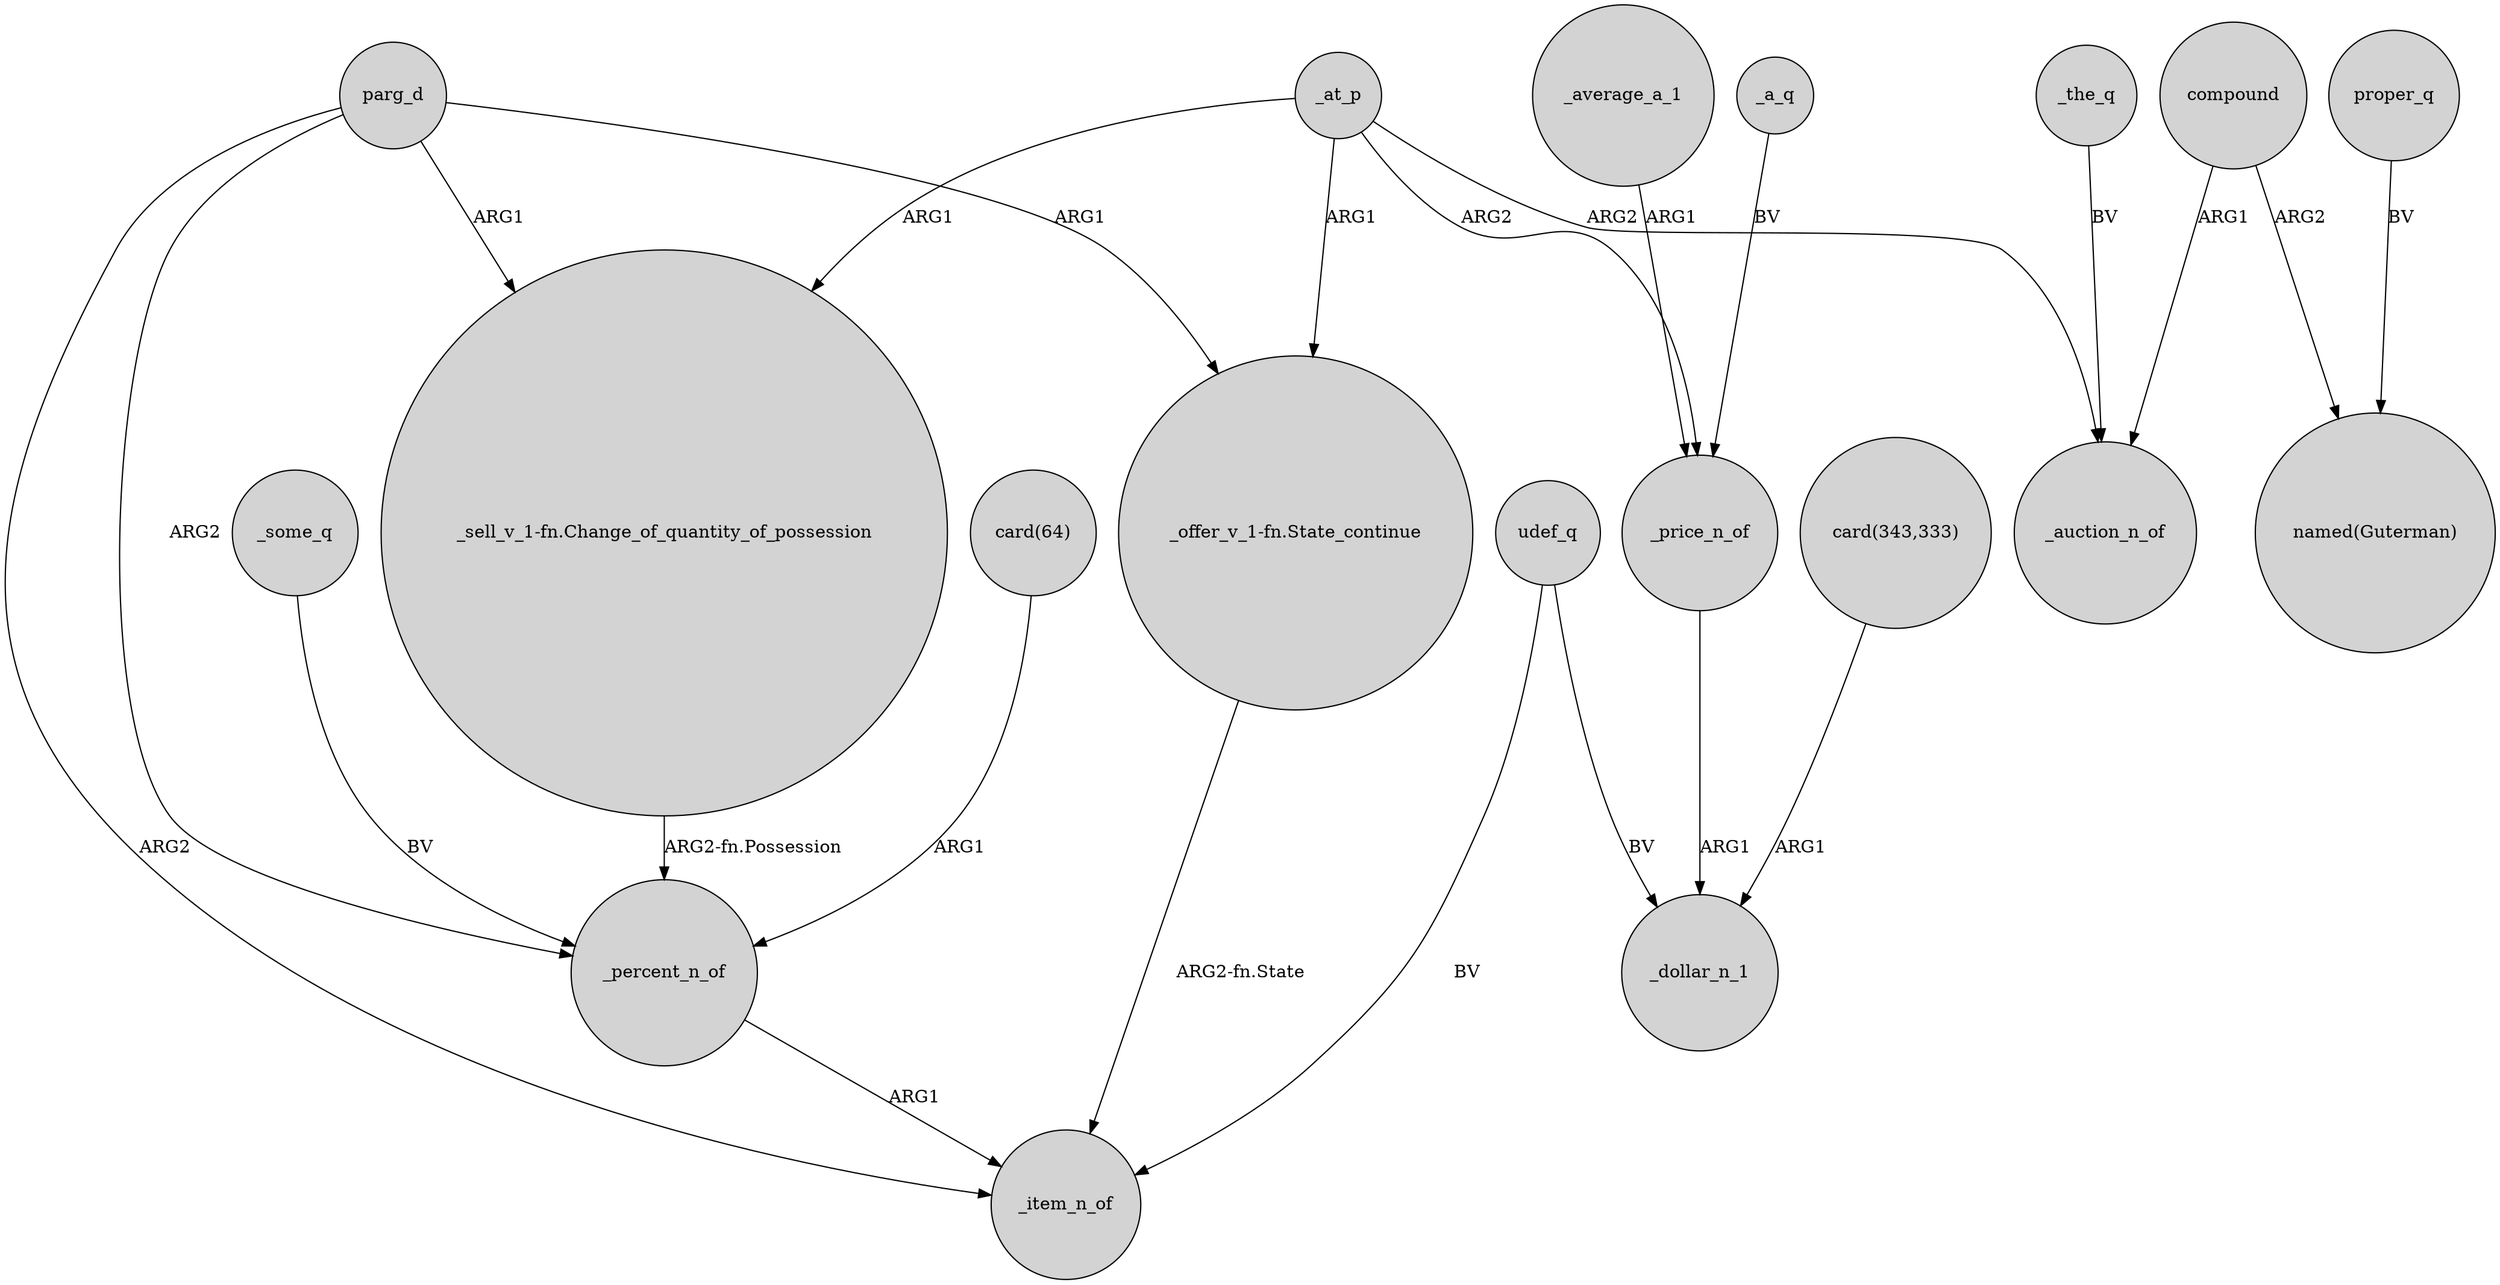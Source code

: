 digraph {
	node [shape=circle style=filled]
	_some_q -> _percent_n_of [label=BV]
	_percent_n_of -> _item_n_of [label=ARG1]
	_at_p -> "_offer_v_1-fn.State_continue" [label=ARG1]
	_average_a_1 -> _price_n_of [label=ARG1]
	"card(343,333)" -> _dollar_n_1 [label=ARG1]
	"_offer_v_1-fn.State_continue" -> _item_n_of [label="ARG2-fn.State"]
	compound -> "named(Guterman)" [label=ARG2]
	parg_d -> "_offer_v_1-fn.State_continue" [label=ARG1]
	parg_d -> "_sell_v_1-fn.Change_of_quantity_of_possession" [label=ARG1]
	_price_n_of -> _dollar_n_1 [label=ARG1]
	proper_q -> "named(Guterman)" [label=BV]
	_at_p -> _price_n_of [label=ARG2]
	udef_q -> _dollar_n_1 [label=BV]
	_at_p -> "_sell_v_1-fn.Change_of_quantity_of_possession" [label=ARG1]
	parg_d -> _percent_n_of [label=ARG2]
	compound -> _auction_n_of [label=ARG1]
	parg_d -> _item_n_of [label=ARG2]
	"card(64)" -> _percent_n_of [label=ARG1]
	_the_q -> _auction_n_of [label=BV]
	"_sell_v_1-fn.Change_of_quantity_of_possession" -> _percent_n_of [label="ARG2-fn.Possession"]
	udef_q -> _item_n_of [label=BV]
	_a_q -> _price_n_of [label=BV]
	_at_p -> _auction_n_of [label=ARG2]
}
